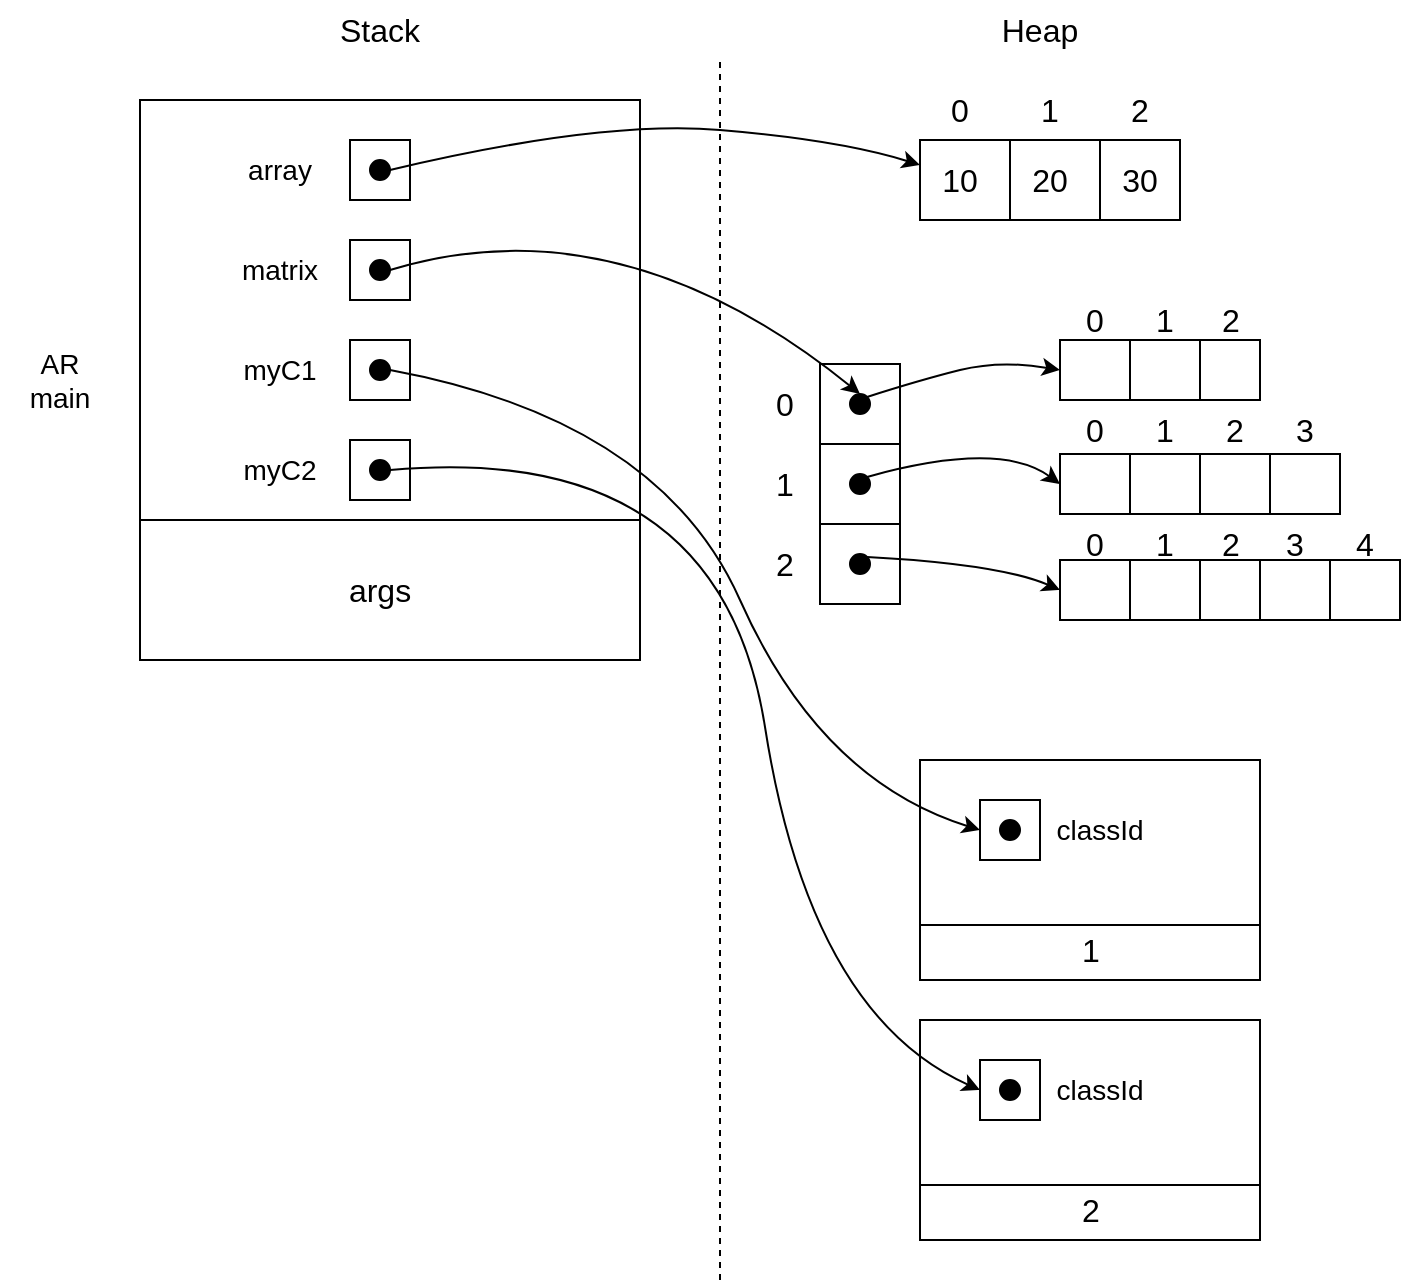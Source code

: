 <mxfile version="20.3.3" type="github">
  <diagram id="JZQhA0O_mQ5Fezpy2MEc" name="Page-1">
    <mxGraphModel dx="788" dy="536" grid="1" gridSize="10" guides="1" tooltips="1" connect="1" arrows="1" fold="1" page="1" pageScale="1" pageWidth="850" pageHeight="1100" math="0" shadow="0">
      <root>
        <mxCell id="0" />
        <mxCell id="1" parent="0" />
        <mxCell id="woSUaVrUEuRAHz5BIxBc-1" value="&lt;font style=&quot;font-size: 16px;&quot;&gt;Stack&lt;/font&gt;" style="text;html=1;strokeColor=none;fillColor=none;align=center;verticalAlign=middle;whiteSpace=wrap;rounded=0;" vertex="1" parent="1">
          <mxGeometry x="200" y="130" width="60" height="30" as="geometry" />
        </mxCell>
        <mxCell id="woSUaVrUEuRAHz5BIxBc-2" value="&lt;font style=&quot;font-size: 16px;&quot;&gt;Heap&lt;/font&gt;" style="text;html=1;strokeColor=none;fillColor=none;align=center;verticalAlign=middle;whiteSpace=wrap;rounded=0;" vertex="1" parent="1">
          <mxGeometry x="530" y="130" width="60" height="30" as="geometry" />
        </mxCell>
        <mxCell id="woSUaVrUEuRAHz5BIxBc-3" value="" style="endArrow=none;dashed=1;html=1;rounded=0;fontSize=16;" edge="1" parent="1">
          <mxGeometry width="50" height="50" relative="1" as="geometry">
            <mxPoint x="400" y="770" as="sourcePoint" />
            <mxPoint x="400" y="160" as="targetPoint" />
          </mxGeometry>
        </mxCell>
        <mxCell id="woSUaVrUEuRAHz5BIxBc-6" value="" style="rounded=0;whiteSpace=wrap;html=1;fontSize=16;" vertex="1" parent="1">
          <mxGeometry x="110" y="180" width="250" height="280" as="geometry" />
        </mxCell>
        <mxCell id="woSUaVrUEuRAHz5BIxBc-7" value="" style="endArrow=none;html=1;rounded=0;fontSize=16;exitX=0;exitY=0.75;exitDx=0;exitDy=0;entryX=1;entryY=0.75;entryDx=0;entryDy=0;" edge="1" parent="1" source="woSUaVrUEuRAHz5BIxBc-6" target="woSUaVrUEuRAHz5BIxBc-6">
          <mxGeometry width="50" height="50" relative="1" as="geometry">
            <mxPoint x="290" y="390" as="sourcePoint" />
            <mxPoint x="340" y="340" as="targetPoint" />
          </mxGeometry>
        </mxCell>
        <mxCell id="woSUaVrUEuRAHz5BIxBc-8" value="&lt;font style=&quot;font-size: 14px;&quot;&gt;AR&lt;br&gt;main&lt;br&gt;&lt;/font&gt;" style="text;html=1;strokeColor=none;fillColor=none;align=center;verticalAlign=middle;whiteSpace=wrap;rounded=0;" vertex="1" parent="1">
          <mxGeometry x="40" y="305" width="60" height="30" as="geometry" />
        </mxCell>
        <mxCell id="woSUaVrUEuRAHz5BIxBc-9" value="&lt;font style=&quot;&quot;&gt;&lt;font style=&quot;font-size: 16px;&quot;&gt;args&lt;/font&gt;&lt;br&gt;&lt;/font&gt;" style="text;html=1;strokeColor=none;fillColor=none;align=center;verticalAlign=middle;whiteSpace=wrap;rounded=0;" vertex="1" parent="1">
          <mxGeometry x="200" y="410" width="60" height="30" as="geometry" />
        </mxCell>
        <mxCell id="woSUaVrUEuRAHz5BIxBc-12" value="" style="group" vertex="1" connectable="0" parent="1">
          <mxGeometry x="150" y="200" width="95" height="30" as="geometry" />
        </mxCell>
        <mxCell id="woSUaVrUEuRAHz5BIxBc-10" value="&lt;font style=&quot;font-size: 14px;&quot;&gt;array&lt;br&gt;&lt;/font&gt;" style="text;html=1;strokeColor=none;fillColor=none;align=center;verticalAlign=middle;whiteSpace=wrap;rounded=0;" vertex="1" parent="woSUaVrUEuRAHz5BIxBc-12">
          <mxGeometry width="60" height="30" as="geometry" />
        </mxCell>
        <mxCell id="woSUaVrUEuRAHz5BIxBc-11" value="" style="whiteSpace=wrap;html=1;aspect=fixed;fontSize=14;" vertex="1" parent="woSUaVrUEuRAHz5BIxBc-12">
          <mxGeometry x="65" width="30" height="30" as="geometry" />
        </mxCell>
        <mxCell id="woSUaVrUEuRAHz5BIxBc-22" value="" style="ellipse;whiteSpace=wrap;html=1;aspect=fixed;fontSize=16;fillColor=#000000;" vertex="1" parent="woSUaVrUEuRAHz5BIxBc-12">
          <mxGeometry x="75" y="10" width="10" height="10" as="geometry" />
        </mxCell>
        <mxCell id="woSUaVrUEuRAHz5BIxBc-13" value="" style="group" vertex="1" connectable="0" parent="1">
          <mxGeometry x="150" y="250" width="95" height="30" as="geometry" />
        </mxCell>
        <mxCell id="woSUaVrUEuRAHz5BIxBc-14" value="&lt;font style=&quot;font-size: 14px;&quot;&gt;matrix&lt;br&gt;&lt;/font&gt;" style="text;html=1;strokeColor=none;fillColor=none;align=center;verticalAlign=middle;whiteSpace=wrap;rounded=0;" vertex="1" parent="woSUaVrUEuRAHz5BIxBc-13">
          <mxGeometry width="60" height="30" as="geometry" />
        </mxCell>
        <mxCell id="woSUaVrUEuRAHz5BIxBc-15" value="" style="whiteSpace=wrap;html=1;aspect=fixed;fontSize=14;" vertex="1" parent="woSUaVrUEuRAHz5BIxBc-13">
          <mxGeometry x="65" width="30" height="30" as="geometry" />
        </mxCell>
        <mxCell id="woSUaVrUEuRAHz5BIxBc-23" value="" style="ellipse;whiteSpace=wrap;html=1;aspect=fixed;fontSize=16;fillColor=#000000;" vertex="1" parent="woSUaVrUEuRAHz5BIxBc-13">
          <mxGeometry x="75" y="10" width="10" height="10" as="geometry" />
        </mxCell>
        <mxCell id="woSUaVrUEuRAHz5BIxBc-16" value="" style="group" vertex="1" connectable="0" parent="1">
          <mxGeometry x="150" y="300" width="95" height="30" as="geometry" />
        </mxCell>
        <mxCell id="woSUaVrUEuRAHz5BIxBc-17" value="&lt;font style=&quot;font-size: 14px;&quot;&gt;myC1&lt;br&gt;&lt;/font&gt;" style="text;html=1;strokeColor=none;fillColor=none;align=center;verticalAlign=middle;whiteSpace=wrap;rounded=0;" vertex="1" parent="woSUaVrUEuRAHz5BIxBc-16">
          <mxGeometry width="60" height="30" as="geometry" />
        </mxCell>
        <mxCell id="woSUaVrUEuRAHz5BIxBc-18" value="" style="whiteSpace=wrap;html=1;aspect=fixed;fontSize=14;" vertex="1" parent="woSUaVrUEuRAHz5BIxBc-16">
          <mxGeometry x="65" width="30" height="30" as="geometry" />
        </mxCell>
        <mxCell id="woSUaVrUEuRAHz5BIxBc-24" value="" style="ellipse;whiteSpace=wrap;html=1;aspect=fixed;fontSize=16;fillColor=#000000;" vertex="1" parent="woSUaVrUEuRAHz5BIxBc-16">
          <mxGeometry x="75" y="10" width="10" height="10" as="geometry" />
        </mxCell>
        <mxCell id="woSUaVrUEuRAHz5BIxBc-19" value="" style="group" vertex="1" connectable="0" parent="1">
          <mxGeometry x="150" y="350" width="95" height="30" as="geometry" />
        </mxCell>
        <mxCell id="woSUaVrUEuRAHz5BIxBc-20" value="&lt;font style=&quot;font-size: 14px;&quot;&gt;myC2&lt;br&gt;&lt;/font&gt;" style="text;html=1;strokeColor=none;fillColor=none;align=center;verticalAlign=middle;whiteSpace=wrap;rounded=0;" vertex="1" parent="woSUaVrUEuRAHz5BIxBc-19">
          <mxGeometry width="60" height="30" as="geometry" />
        </mxCell>
        <mxCell id="woSUaVrUEuRAHz5BIxBc-21" value="" style="whiteSpace=wrap;html=1;aspect=fixed;fontSize=14;" vertex="1" parent="woSUaVrUEuRAHz5BIxBc-19">
          <mxGeometry x="65" width="30" height="30" as="geometry" />
        </mxCell>
        <mxCell id="woSUaVrUEuRAHz5BIxBc-25" value="" style="ellipse;whiteSpace=wrap;html=1;aspect=fixed;fontSize=16;fillColor=#000000;" vertex="1" parent="woSUaVrUEuRAHz5BIxBc-19">
          <mxGeometry x="75" y="10" width="10" height="10" as="geometry" />
        </mxCell>
        <mxCell id="woSUaVrUEuRAHz5BIxBc-40" value="" style="curved=1;endArrow=classic;html=1;rounded=0;fontSize=16;exitX=1;exitY=0.5;exitDx=0;exitDy=0;entryX=0;entryY=0.25;entryDx=0;entryDy=0;" edge="1" parent="1" source="woSUaVrUEuRAHz5BIxBc-22" target="woSUaVrUEuRAHz5BIxBc-37">
          <mxGeometry width="50" height="50" relative="1" as="geometry">
            <mxPoint x="290" y="400" as="sourcePoint" />
            <mxPoint x="340" y="350" as="targetPoint" />
            <Array as="points">
              <mxPoint x="340" y="190" />
              <mxPoint x="460" y="200" />
            </Array>
          </mxGeometry>
        </mxCell>
        <mxCell id="woSUaVrUEuRAHz5BIxBc-45" value="" style="group" vertex="1" connectable="0" parent="1">
          <mxGeometry x="500" y="170" width="130" height="70" as="geometry" />
        </mxCell>
        <mxCell id="woSUaVrUEuRAHz5BIxBc-41" value="0" style="text;html=1;strokeColor=none;fillColor=none;align=center;verticalAlign=middle;whiteSpace=wrap;rounded=0;fontSize=16;" vertex="1" parent="woSUaVrUEuRAHz5BIxBc-45">
          <mxGeometry x="10" width="20" height="30" as="geometry" />
        </mxCell>
        <mxCell id="woSUaVrUEuRAHz5BIxBc-43" value="1&lt;span style=&quot;color: rgba(0, 0, 0, 0); font-family: monospace; font-size: 0px; text-align: start;&quot;&gt;%3CmxGraphModel%3E%3Croot%3E%3CmxCell%20id%3D%220%22%2F%3E%3CmxCell%20id%3D%221%22%20parent%3D%220%22%2F%3E%3CmxCell%20id%3D%222%22%20value%3D%220%22%20style%3D%22text%3Bhtml%3D1%3BstrokeColor%3Dnone%3BfillColor%3Dnone%3Balign%3Dcenter%3BverticalAlign%3Dmiddle%3BwhiteSpace%3Dwrap%3Brounded%3D0%3BfontSize%3D16%3B%22%20vertex%3D%221%22%20parent%3D%221%22%3E%3CmxGeometry%20x%3D%22510%22%20y%3D%22170%22%20width%3D%2220%22%20height%3D%2230%22%20as%3D%22geometry%22%2F%3E%3C%2FmxCell%3E%3C%2Froot%3E%3C%2FmxGraphModel%3E&lt;/span&gt;" style="text;html=1;strokeColor=none;fillColor=none;align=center;verticalAlign=middle;whiteSpace=wrap;rounded=0;fontSize=16;" vertex="1" parent="woSUaVrUEuRAHz5BIxBc-45">
          <mxGeometry x="55" width="20" height="30" as="geometry" />
        </mxCell>
        <mxCell id="woSUaVrUEuRAHz5BIxBc-44" value="2" style="text;html=1;strokeColor=none;fillColor=none;align=center;verticalAlign=middle;whiteSpace=wrap;rounded=0;fontSize=16;" vertex="1" parent="woSUaVrUEuRAHz5BIxBc-45">
          <mxGeometry x="100" width="20" height="30" as="geometry" />
        </mxCell>
        <mxCell id="woSUaVrUEuRAHz5BIxBc-82" value="" style="group" vertex="1" connectable="0" parent="woSUaVrUEuRAHz5BIxBc-45">
          <mxGeometry y="30" width="130" height="40" as="geometry" />
        </mxCell>
        <mxCell id="woSUaVrUEuRAHz5BIxBc-34" value="" style="rounded=0;whiteSpace=wrap;html=1;fontSize=16;fillColor=#FFFFFF;" vertex="1" parent="woSUaVrUEuRAHz5BIxBc-82">
          <mxGeometry width="90" height="40" as="geometry" />
        </mxCell>
        <mxCell id="woSUaVrUEuRAHz5BIxBc-35" value="" style="endArrow=none;html=1;rounded=0;fontSize=16;entryX=0.5;entryY=0;entryDx=0;entryDy=0;exitX=0.5;exitY=1;exitDx=0;exitDy=0;" edge="1" parent="woSUaVrUEuRAHz5BIxBc-82" source="woSUaVrUEuRAHz5BIxBc-34" target="woSUaVrUEuRAHz5BIxBc-34">
          <mxGeometry width="50" height="50" relative="1" as="geometry">
            <mxPoint x="-210" y="200" as="sourcePoint" />
            <mxPoint x="-160" y="150" as="targetPoint" />
          </mxGeometry>
        </mxCell>
        <mxCell id="woSUaVrUEuRAHz5BIxBc-36" value="" style="whiteSpace=wrap;html=1;aspect=fixed;fontSize=16;fillColor=#FFFFFF;" vertex="1" parent="woSUaVrUEuRAHz5BIxBc-82">
          <mxGeometry x="90" width="40" height="40" as="geometry" />
        </mxCell>
        <mxCell id="woSUaVrUEuRAHz5BIxBc-37" value="10&lt;span style=&quot;color: rgba(0, 0, 0, 0); font-family: monospace; font-size: 0px; text-align: start;&quot;&gt;%3CmxGraphModel%3E%3Croot%3E%3CmxCell%20id%3D%220%22%2F%3E%3CmxCell%20id%3D%221%22%20parent%3D%220%22%2F%3E%3CmxCell%20id%3D%222%22%20value%3D%22%26lt%3Bfont%20style%3D%26quot%3Bfont-size%3A%2014px%3B%26quot%3B%26gt%3B10%26lt%3Bbr%26gt%3B%26lt%3B%2Ffont%26gt%3B%22%20style%3D%22text%3Bhtml%3D1%3BstrokeColor%3Dnone%3BfillColor%3Dnone%3Balign%3Dcenter%3BverticalAlign%3Dmiddle%3BwhiteSpace%3Dwrap%3Brounded%3D0%3B%22%20vertex%3D%221%22%20parent%3D%221%22%3E%3CmxGeometry%20x%3D%22480%22%20y%3D%22207.5%22%20width%3D%2230%22%20height%3D%2225%22%20as%3D%22geometry%22%2F%3E%3C%2FmxCell%3E%3C%2Froot%3E%3C%2FmxGraphModel%3E&lt;/span&gt;" style="text;html=1;strokeColor=none;fillColor=none;align=center;verticalAlign=middle;whiteSpace=wrap;rounded=0;fontSize=16;" vertex="1" parent="woSUaVrUEuRAHz5BIxBc-82">
          <mxGeometry y="5" width="40" height="30" as="geometry" />
        </mxCell>
        <mxCell id="woSUaVrUEuRAHz5BIxBc-38" value="20" style="text;html=1;strokeColor=none;fillColor=none;align=center;verticalAlign=middle;whiteSpace=wrap;rounded=0;fontSize=16;" vertex="1" parent="woSUaVrUEuRAHz5BIxBc-82">
          <mxGeometry x="50" y="10" width="30" height="20" as="geometry" />
        </mxCell>
        <mxCell id="woSUaVrUEuRAHz5BIxBc-39" value="30" style="text;html=1;strokeColor=none;fillColor=none;align=center;verticalAlign=middle;whiteSpace=wrap;rounded=0;fontSize=16;" vertex="1" parent="woSUaVrUEuRAHz5BIxBc-82">
          <mxGeometry x="90" y="10" width="40" height="20" as="geometry" />
        </mxCell>
        <mxCell id="woSUaVrUEuRAHz5BIxBc-46" value="" style="whiteSpace=wrap;html=1;aspect=fixed;fontSize=16;fillColor=#FFFFFF;" vertex="1" parent="1">
          <mxGeometry x="450" y="312" width="40" height="40" as="geometry" />
        </mxCell>
        <mxCell id="woSUaVrUEuRAHz5BIxBc-47" value="" style="whiteSpace=wrap;html=1;aspect=fixed;fontSize=16;fillColor=#FFFFFF;" vertex="1" parent="1">
          <mxGeometry x="450" y="352" width="40" height="40" as="geometry" />
        </mxCell>
        <mxCell id="woSUaVrUEuRAHz5BIxBc-48" value="" style="whiteSpace=wrap;html=1;aspect=fixed;fontSize=16;fillColor=#FFFFFF;" vertex="1" parent="1">
          <mxGeometry x="450" y="392" width="40" height="40" as="geometry" />
        </mxCell>
        <mxCell id="woSUaVrUEuRAHz5BIxBc-49" value="0" style="text;html=1;strokeColor=none;fillColor=none;align=center;verticalAlign=middle;whiteSpace=wrap;rounded=0;fontSize=16;" vertex="1" parent="1">
          <mxGeometry x="415" y="317" width="35" height="30" as="geometry" />
        </mxCell>
        <mxCell id="woSUaVrUEuRAHz5BIxBc-50" value="1" style="text;html=1;strokeColor=none;fillColor=none;align=center;verticalAlign=middle;whiteSpace=wrap;rounded=0;fontSize=16;" vertex="1" parent="1">
          <mxGeometry x="415" y="357" width="35" height="30" as="geometry" />
        </mxCell>
        <mxCell id="woSUaVrUEuRAHz5BIxBc-51" value="2" style="text;html=1;strokeColor=none;fillColor=none;align=center;verticalAlign=middle;whiteSpace=wrap;rounded=0;fontSize=16;" vertex="1" parent="1">
          <mxGeometry x="415" y="397" width="35" height="30" as="geometry" />
        </mxCell>
        <mxCell id="woSUaVrUEuRAHz5BIxBc-52" value="" style="ellipse;whiteSpace=wrap;html=1;aspect=fixed;fontSize=16;fillColor=#000000;" vertex="1" parent="1">
          <mxGeometry x="465" y="327" width="10" height="10" as="geometry" />
        </mxCell>
        <mxCell id="woSUaVrUEuRAHz5BIxBc-53" value="" style="ellipse;whiteSpace=wrap;html=1;aspect=fixed;fontSize=16;fillColor=#000000;" vertex="1" parent="1">
          <mxGeometry x="465" y="367" width="10" height="10" as="geometry" />
        </mxCell>
        <mxCell id="woSUaVrUEuRAHz5BIxBc-54" value="" style="ellipse;whiteSpace=wrap;html=1;aspect=fixed;fontSize=16;fillColor=#000000;" vertex="1" parent="1">
          <mxGeometry x="465" y="407" width="10" height="10" as="geometry" />
        </mxCell>
        <mxCell id="woSUaVrUEuRAHz5BIxBc-90" value="" style="rounded=0;whiteSpace=wrap;html=1;fontSize=16;fillColor=#FFFFFF;" vertex="1" parent="1">
          <mxGeometry x="570" y="300" width="70" height="30" as="geometry" />
        </mxCell>
        <mxCell id="woSUaVrUEuRAHz5BIxBc-91" value="" style="endArrow=none;html=1;rounded=0;fontSize=16;entryX=0.5;entryY=0;entryDx=0;entryDy=0;exitX=0.5;exitY=1;exitDx=0;exitDy=0;" edge="1" parent="1" source="woSUaVrUEuRAHz5BIxBc-90" target="woSUaVrUEuRAHz5BIxBc-90">
          <mxGeometry width="50" height="50" relative="1" as="geometry">
            <mxPoint x="450" y="390" as="sourcePoint" />
            <mxPoint x="500" y="340" as="targetPoint" />
          </mxGeometry>
        </mxCell>
        <mxCell id="woSUaVrUEuRAHz5BIxBc-92" value="" style="rounded=0;whiteSpace=wrap;html=1;fontSize=16;fillColor=#FFFFFF;" vertex="1" parent="1">
          <mxGeometry x="640" y="300" width="30" height="30" as="geometry" />
        </mxCell>
        <mxCell id="woSUaVrUEuRAHz5BIxBc-93" value="" style="rounded=0;whiteSpace=wrap;html=1;fontSize=16;fillColor=#FFFFFF;" vertex="1" parent="1">
          <mxGeometry x="570" y="357" width="70" height="30" as="geometry" />
        </mxCell>
        <mxCell id="woSUaVrUEuRAHz5BIxBc-94" value="" style="endArrow=none;html=1;rounded=0;fontSize=16;entryX=0.5;entryY=0;entryDx=0;entryDy=0;exitX=0.5;exitY=1;exitDx=0;exitDy=0;" edge="1" parent="1" source="woSUaVrUEuRAHz5BIxBc-93" target="woSUaVrUEuRAHz5BIxBc-93">
          <mxGeometry width="50" height="50" relative="1" as="geometry">
            <mxPoint x="450" y="447" as="sourcePoint" />
            <mxPoint x="500" y="397" as="targetPoint" />
          </mxGeometry>
        </mxCell>
        <mxCell id="woSUaVrUEuRAHz5BIxBc-96" value="" style="rounded=0;whiteSpace=wrap;html=1;fontSize=16;fillColor=#FFFFFF;" vertex="1" parent="1">
          <mxGeometry x="640" y="357" width="70" height="30" as="geometry" />
        </mxCell>
        <mxCell id="woSUaVrUEuRAHz5BIxBc-97" value="" style="endArrow=none;html=1;rounded=0;fontSize=16;entryX=0.5;entryY=0;entryDx=0;entryDy=0;exitX=0.5;exitY=1;exitDx=0;exitDy=0;" edge="1" parent="1" source="woSUaVrUEuRAHz5BIxBc-96" target="woSUaVrUEuRAHz5BIxBc-96">
          <mxGeometry width="50" height="50" relative="1" as="geometry">
            <mxPoint x="520" y="447" as="sourcePoint" />
            <mxPoint x="570" y="397" as="targetPoint" />
          </mxGeometry>
        </mxCell>
        <mxCell id="woSUaVrUEuRAHz5BIxBc-98" value="" style="rounded=0;whiteSpace=wrap;html=1;fontSize=16;fillColor=#FFFFFF;" vertex="1" parent="1">
          <mxGeometry x="570" y="410" width="70" height="30" as="geometry" />
        </mxCell>
        <mxCell id="woSUaVrUEuRAHz5BIxBc-99" value="" style="endArrow=none;html=1;rounded=0;fontSize=16;entryX=0.5;entryY=0;entryDx=0;entryDy=0;exitX=0.5;exitY=1;exitDx=0;exitDy=0;" edge="1" parent="1" source="woSUaVrUEuRAHz5BIxBc-98" target="woSUaVrUEuRAHz5BIxBc-98">
          <mxGeometry width="50" height="50" relative="1" as="geometry">
            <mxPoint x="450" y="500" as="sourcePoint" />
            <mxPoint x="500" y="450" as="targetPoint" />
          </mxGeometry>
        </mxCell>
        <mxCell id="woSUaVrUEuRAHz5BIxBc-100" value="" style="rounded=0;whiteSpace=wrap;html=1;fontSize=16;fillColor=#FFFFFF;" vertex="1" parent="1">
          <mxGeometry x="640" y="410" width="30" height="30" as="geometry" />
        </mxCell>
        <mxCell id="woSUaVrUEuRAHz5BIxBc-101" value="" style="rounded=0;whiteSpace=wrap;html=1;fontSize=16;fillColor=#FFFFFF;" vertex="1" parent="1">
          <mxGeometry x="670" y="410" width="70" height="30" as="geometry" />
        </mxCell>
        <mxCell id="woSUaVrUEuRAHz5BIxBc-102" value="" style="endArrow=none;html=1;rounded=0;fontSize=16;entryX=0.5;entryY=0;entryDx=0;entryDy=0;exitX=0.5;exitY=1;exitDx=0;exitDy=0;" edge="1" parent="1" source="woSUaVrUEuRAHz5BIxBc-101" target="woSUaVrUEuRAHz5BIxBc-101">
          <mxGeometry width="50" height="50" relative="1" as="geometry">
            <mxPoint x="615" y="397" as="sourcePoint" />
            <mxPoint x="615" y="367" as="targetPoint" />
          </mxGeometry>
        </mxCell>
        <mxCell id="woSUaVrUEuRAHz5BIxBc-103" value="0" style="text;html=1;strokeColor=none;fillColor=none;align=center;verticalAlign=middle;whiteSpace=wrap;rounded=0;fontSize=16;" vertex="1" parent="1">
          <mxGeometry x="570" y="275" width="35" height="30" as="geometry" />
        </mxCell>
        <mxCell id="woSUaVrUEuRAHz5BIxBc-104" value="1" style="text;html=1;strokeColor=none;fillColor=none;align=center;verticalAlign=middle;whiteSpace=wrap;rounded=0;fontSize=16;" vertex="1" parent="1">
          <mxGeometry x="605" y="275" width="35" height="30" as="geometry" />
        </mxCell>
        <mxCell id="woSUaVrUEuRAHz5BIxBc-105" value="2" style="text;html=1;strokeColor=none;fillColor=none;align=center;verticalAlign=middle;whiteSpace=wrap;rounded=0;fontSize=16;" vertex="1" parent="1">
          <mxGeometry x="637.5" y="275" width="35" height="30" as="geometry" />
        </mxCell>
        <mxCell id="woSUaVrUEuRAHz5BIxBc-106" value="0" style="text;html=1;strokeColor=none;fillColor=none;align=center;verticalAlign=middle;whiteSpace=wrap;rounded=0;fontSize=16;" vertex="1" parent="1">
          <mxGeometry x="570" y="330" width="35" height="30" as="geometry" />
        </mxCell>
        <mxCell id="woSUaVrUEuRAHz5BIxBc-107" value="1" style="text;html=1;strokeColor=none;fillColor=none;align=center;verticalAlign=middle;whiteSpace=wrap;rounded=0;fontSize=16;" vertex="1" parent="1">
          <mxGeometry x="605" y="330" width="35" height="30" as="geometry" />
        </mxCell>
        <mxCell id="woSUaVrUEuRAHz5BIxBc-108" value="2" style="text;html=1;strokeColor=none;fillColor=none;align=center;verticalAlign=middle;whiteSpace=wrap;rounded=0;fontSize=16;" vertex="1" parent="1">
          <mxGeometry x="640" y="330" width="35" height="30" as="geometry" />
        </mxCell>
        <mxCell id="woSUaVrUEuRAHz5BIxBc-109" value="3" style="text;html=1;strokeColor=none;fillColor=none;align=center;verticalAlign=middle;whiteSpace=wrap;rounded=0;fontSize=16;" vertex="1" parent="1">
          <mxGeometry x="675" y="330" width="35" height="30" as="geometry" />
        </mxCell>
        <mxCell id="woSUaVrUEuRAHz5BIxBc-110" value="0" style="text;html=1;strokeColor=none;fillColor=none;align=center;verticalAlign=middle;whiteSpace=wrap;rounded=0;fontSize=16;" vertex="1" parent="1">
          <mxGeometry x="570" y="387" width="35" height="30" as="geometry" />
        </mxCell>
        <mxCell id="woSUaVrUEuRAHz5BIxBc-111" value="1" style="text;html=1;strokeColor=none;fillColor=none;align=center;verticalAlign=middle;whiteSpace=wrap;rounded=0;fontSize=16;" vertex="1" parent="1">
          <mxGeometry x="605" y="387" width="35" height="30" as="geometry" />
        </mxCell>
        <mxCell id="woSUaVrUEuRAHz5BIxBc-112" value="2" style="text;html=1;strokeColor=none;fillColor=none;align=center;verticalAlign=middle;whiteSpace=wrap;rounded=0;fontSize=16;" vertex="1" parent="1">
          <mxGeometry x="637.5" y="387" width="35" height="30" as="geometry" />
        </mxCell>
        <mxCell id="woSUaVrUEuRAHz5BIxBc-113" value="3" style="text;html=1;strokeColor=none;fillColor=none;align=center;verticalAlign=middle;whiteSpace=wrap;rounded=0;fontSize=16;" vertex="1" parent="1">
          <mxGeometry x="670" y="387" width="35" height="30" as="geometry" />
        </mxCell>
        <mxCell id="woSUaVrUEuRAHz5BIxBc-114" value="4" style="text;html=1;strokeColor=none;fillColor=none;align=center;verticalAlign=middle;whiteSpace=wrap;rounded=0;fontSize=16;" vertex="1" parent="1">
          <mxGeometry x="705" y="387" width="35" height="30" as="geometry" />
        </mxCell>
        <mxCell id="woSUaVrUEuRAHz5BIxBc-115" value="" style="curved=1;endArrow=classic;html=1;rounded=0;fontSize=16;exitX=1;exitY=0.5;exitDx=0;exitDy=0;entryX=0.5;entryY=0;entryDx=0;entryDy=0;" edge="1" parent="1" source="woSUaVrUEuRAHz5BIxBc-23" target="woSUaVrUEuRAHz5BIxBc-52">
          <mxGeometry width="50" height="50" relative="1" as="geometry">
            <mxPoint x="450" y="400" as="sourcePoint" />
            <mxPoint x="470" y="310" as="targetPoint" />
            <Array as="points">
              <mxPoint x="350" y="230" />
            </Array>
          </mxGeometry>
        </mxCell>
        <mxCell id="woSUaVrUEuRAHz5BIxBc-116" value="" style="curved=1;endArrow=classic;html=1;rounded=0;fontSize=16;exitX=1;exitY=0;exitDx=0;exitDy=0;entryX=0;entryY=0.5;entryDx=0;entryDy=0;" edge="1" parent="1" source="woSUaVrUEuRAHz5BIxBc-52" target="woSUaVrUEuRAHz5BIxBc-90">
          <mxGeometry width="50" height="50" relative="1" as="geometry">
            <mxPoint x="450" y="400" as="sourcePoint" />
            <mxPoint x="500" y="350" as="targetPoint" />
            <Array as="points">
              <mxPoint x="500" y="320" />
              <mxPoint x="540" y="310" />
            </Array>
          </mxGeometry>
        </mxCell>
        <mxCell id="woSUaVrUEuRAHz5BIxBc-117" value="" style="curved=1;endArrow=classic;html=1;rounded=0;fontSize=16;exitX=1;exitY=0;exitDx=0;exitDy=0;entryX=0;entryY=0.5;entryDx=0;entryDy=0;" edge="1" parent="1" source="woSUaVrUEuRAHz5BIxBc-53" target="woSUaVrUEuRAHz5BIxBc-93">
          <mxGeometry width="50" height="50" relative="1" as="geometry">
            <mxPoint x="483.536" y="338.464" as="sourcePoint" />
            <mxPoint x="580" y="325" as="targetPoint" />
            <Array as="points">
              <mxPoint x="540" y="350" />
            </Array>
          </mxGeometry>
        </mxCell>
        <mxCell id="woSUaVrUEuRAHz5BIxBc-118" value="" style="curved=1;endArrow=classic;html=1;rounded=0;fontSize=16;exitX=1;exitY=0;exitDx=0;exitDy=0;entryX=0;entryY=0.5;entryDx=0;entryDy=0;" edge="1" parent="1" source="woSUaVrUEuRAHz5BIxBc-54" target="woSUaVrUEuRAHz5BIxBc-98">
          <mxGeometry width="50" height="50" relative="1" as="geometry">
            <mxPoint x="483.536" y="378.464" as="sourcePoint" />
            <mxPoint x="580" y="382" as="targetPoint" />
            <Array as="points">
              <mxPoint x="540" y="412" />
            </Array>
          </mxGeometry>
        </mxCell>
        <mxCell id="woSUaVrUEuRAHz5BIxBc-129" value="" style="group" vertex="1" connectable="0" parent="1">
          <mxGeometry x="500" y="510" width="170" height="110" as="geometry" />
        </mxCell>
        <mxCell id="woSUaVrUEuRAHz5BIxBc-121" value="" style="rounded=0;whiteSpace=wrap;html=1;fontSize=16;fillColor=#FFFFFF;" vertex="1" parent="woSUaVrUEuRAHz5BIxBc-129">
          <mxGeometry width="170" height="110" as="geometry" />
        </mxCell>
        <mxCell id="woSUaVrUEuRAHz5BIxBc-122" value="" style="endArrow=none;html=1;rounded=0;fontSize=16;entryX=1;entryY=0.75;entryDx=0;entryDy=0;exitX=0;exitY=0.75;exitDx=0;exitDy=0;" edge="1" parent="woSUaVrUEuRAHz5BIxBc-129" source="woSUaVrUEuRAHz5BIxBc-121" target="woSUaVrUEuRAHz5BIxBc-121">
          <mxGeometry width="50" height="50" relative="1" as="geometry">
            <mxPoint x="-50" y="-80" as="sourcePoint" />
            <mxPoint y="-130" as="targetPoint" />
          </mxGeometry>
        </mxCell>
        <mxCell id="woSUaVrUEuRAHz5BIxBc-123" value="1" style="text;html=1;strokeColor=none;fillColor=none;align=center;verticalAlign=middle;whiteSpace=wrap;rounded=0;fontSize=16;" vertex="1" parent="woSUaVrUEuRAHz5BIxBc-129">
          <mxGeometry x="67.5" y="80" width="35" height="30" as="geometry" />
        </mxCell>
        <mxCell id="woSUaVrUEuRAHz5BIxBc-125" value="&lt;font style=&quot;font-size: 14px;&quot;&gt;classId&lt;br&gt;&lt;/font&gt;" style="text;html=1;strokeColor=none;fillColor=none;align=center;verticalAlign=middle;whiteSpace=wrap;rounded=0;" vertex="1" parent="woSUaVrUEuRAHz5BIxBc-129">
          <mxGeometry x="60" y="20" width="60" height="30" as="geometry" />
        </mxCell>
        <mxCell id="woSUaVrUEuRAHz5BIxBc-128" value="" style="group" vertex="1" connectable="0" parent="woSUaVrUEuRAHz5BIxBc-129">
          <mxGeometry x="30" y="20" width="30" height="30" as="geometry" />
        </mxCell>
        <mxCell id="woSUaVrUEuRAHz5BIxBc-126" value="" style="whiteSpace=wrap;html=1;aspect=fixed;fontSize=14;" vertex="1" parent="woSUaVrUEuRAHz5BIxBc-128">
          <mxGeometry width="30" height="30" as="geometry" />
        </mxCell>
        <mxCell id="woSUaVrUEuRAHz5BIxBc-127" value="" style="ellipse;whiteSpace=wrap;html=1;aspect=fixed;fontSize=16;fillColor=#000000;" vertex="1" parent="woSUaVrUEuRAHz5BIxBc-128">
          <mxGeometry x="10" y="10" width="10" height="10" as="geometry" />
        </mxCell>
        <mxCell id="woSUaVrUEuRAHz5BIxBc-130" value="" style="group" vertex="1" connectable="0" parent="1">
          <mxGeometry x="500" y="640" width="170" height="110" as="geometry" />
        </mxCell>
        <mxCell id="woSUaVrUEuRAHz5BIxBc-131" value="" style="rounded=0;whiteSpace=wrap;html=1;fontSize=16;fillColor=#FFFFFF;" vertex="1" parent="woSUaVrUEuRAHz5BIxBc-130">
          <mxGeometry width="170" height="110" as="geometry" />
        </mxCell>
        <mxCell id="woSUaVrUEuRAHz5BIxBc-132" value="" style="endArrow=none;html=1;rounded=0;fontSize=16;entryX=1;entryY=0.75;entryDx=0;entryDy=0;exitX=0;exitY=0.75;exitDx=0;exitDy=0;" edge="1" parent="woSUaVrUEuRAHz5BIxBc-130" source="woSUaVrUEuRAHz5BIxBc-131" target="woSUaVrUEuRAHz5BIxBc-131">
          <mxGeometry width="50" height="50" relative="1" as="geometry">
            <mxPoint x="-50" y="-80" as="sourcePoint" />
            <mxPoint y="-130" as="targetPoint" />
          </mxGeometry>
        </mxCell>
        <mxCell id="woSUaVrUEuRAHz5BIxBc-133" value="2" style="text;html=1;strokeColor=none;fillColor=none;align=center;verticalAlign=middle;whiteSpace=wrap;rounded=0;fontSize=16;" vertex="1" parent="woSUaVrUEuRAHz5BIxBc-130">
          <mxGeometry x="67.5" y="80" width="35" height="30" as="geometry" />
        </mxCell>
        <mxCell id="woSUaVrUEuRAHz5BIxBc-134" value="&lt;font style=&quot;font-size: 14px;&quot;&gt;classId&lt;br&gt;&lt;/font&gt;" style="text;html=1;strokeColor=none;fillColor=none;align=center;verticalAlign=middle;whiteSpace=wrap;rounded=0;" vertex="1" parent="woSUaVrUEuRAHz5BIxBc-130">
          <mxGeometry x="60" y="20" width="60" height="30" as="geometry" />
        </mxCell>
        <mxCell id="woSUaVrUEuRAHz5BIxBc-135" value="" style="group" vertex="1" connectable="0" parent="woSUaVrUEuRAHz5BIxBc-130">
          <mxGeometry x="30" y="20" width="30" height="30" as="geometry" />
        </mxCell>
        <mxCell id="woSUaVrUEuRAHz5BIxBc-136" value="" style="whiteSpace=wrap;html=1;aspect=fixed;fontSize=14;" vertex="1" parent="woSUaVrUEuRAHz5BIxBc-135">
          <mxGeometry width="30" height="30" as="geometry" />
        </mxCell>
        <mxCell id="woSUaVrUEuRAHz5BIxBc-137" value="" style="ellipse;whiteSpace=wrap;html=1;aspect=fixed;fontSize=16;fillColor=#000000;" vertex="1" parent="woSUaVrUEuRAHz5BIxBc-135">
          <mxGeometry x="10" y="10" width="10" height="10" as="geometry" />
        </mxCell>
        <mxCell id="woSUaVrUEuRAHz5BIxBc-138" value="" style="curved=1;endArrow=classic;html=1;rounded=0;fontSize=16;exitX=1;exitY=0.5;exitDx=0;exitDy=0;entryX=0;entryY=0.5;entryDx=0;entryDy=0;" edge="1" parent="1" source="woSUaVrUEuRAHz5BIxBc-24" target="woSUaVrUEuRAHz5BIxBc-126">
          <mxGeometry width="50" height="50" relative="1" as="geometry">
            <mxPoint x="450" y="510" as="sourcePoint" />
            <mxPoint x="500" y="460" as="targetPoint" />
            <Array as="points">
              <mxPoint x="370" y="340" />
              <mxPoint x="450" y="520" />
            </Array>
          </mxGeometry>
        </mxCell>
        <mxCell id="woSUaVrUEuRAHz5BIxBc-139" value="" style="curved=1;endArrow=classic;html=1;rounded=0;fontSize=16;exitX=1;exitY=0.5;exitDx=0;exitDy=0;entryX=0;entryY=0.5;entryDx=0;entryDy=0;" edge="1" parent="1" source="woSUaVrUEuRAHz5BIxBc-25" target="woSUaVrUEuRAHz5BIxBc-136">
          <mxGeometry width="50" height="50" relative="1" as="geometry">
            <mxPoint x="230" y="432" as="sourcePoint" />
            <mxPoint x="525" y="662" as="targetPoint" />
            <Array as="points">
              <mxPoint x="400" y="350" />
              <mxPoint x="445" y="637" />
            </Array>
          </mxGeometry>
        </mxCell>
      </root>
    </mxGraphModel>
  </diagram>
</mxfile>
